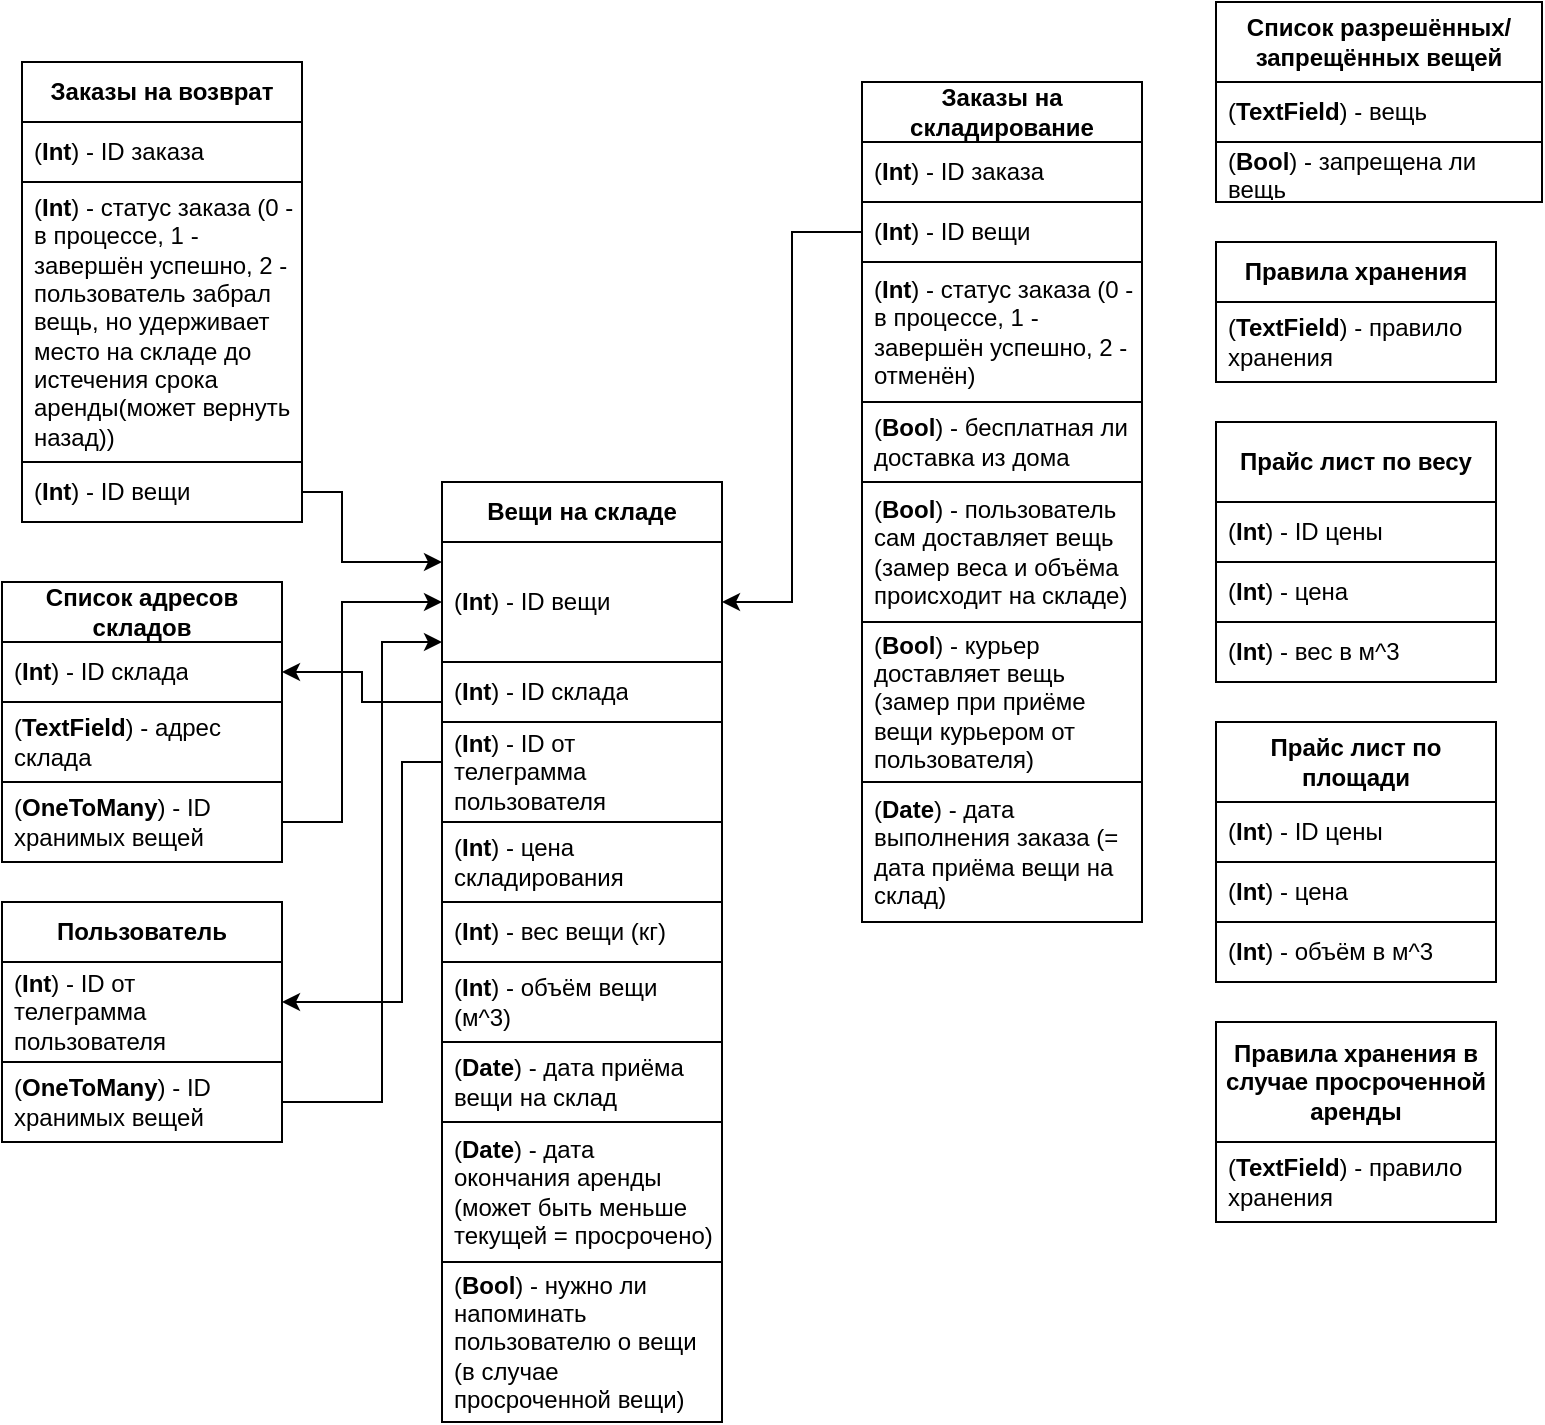 <mxfile version="21.1.8" type="device">
  <diagram name="Страница 1" id="IYuofYAV35N6Pfbsb4mP">
    <mxGraphModel dx="1434" dy="764" grid="1" gridSize="10" guides="1" tooltips="1" connect="1" arrows="1" fold="1" page="1" pageScale="1" pageWidth="827" pageHeight="1169" math="0" shadow="0">
      <root>
        <mxCell id="0" />
        <mxCell id="1" parent="0" />
        <mxCell id="j553oRrZzLS4tXIxk9rH-1" value="&lt;b&gt;Пользователь&lt;/b&gt;" style="swimlane;fontStyle=0;childLayout=stackLayout;horizontal=1;startSize=30;horizontalStack=0;resizeParent=1;resizeParentMax=0;resizeLast=0;collapsible=1;marginBottom=0;whiteSpace=wrap;html=1;" vertex="1" parent="1">
          <mxGeometry x="30" y="450" width="140" height="120" as="geometry" />
        </mxCell>
        <mxCell id="j553oRrZzLS4tXIxk9rH-2" value="(&lt;b&gt;Int&lt;/b&gt;) - ID от телеграмма пользователя" style="text;strokeColor=default;fillColor=none;align=left;verticalAlign=middle;spacingLeft=4;spacingRight=4;overflow=hidden;points=[[0,0.5],[1,0.5]];portConstraint=eastwest;rotatable=0;whiteSpace=wrap;html=1;" vertex="1" parent="j553oRrZzLS4tXIxk9rH-1">
          <mxGeometry y="30" width="140" height="50" as="geometry" />
        </mxCell>
        <mxCell id="j553oRrZzLS4tXIxk9rH-77" value="(&lt;b&gt;OneToMany&lt;/b&gt;) - ID хранимых вещей" style="text;strokeColor=default;fillColor=none;align=left;verticalAlign=middle;spacingLeft=4;spacingRight=4;overflow=hidden;points=[[0,0.5],[1,0.5]];portConstraint=eastwest;rotatable=0;whiteSpace=wrap;html=1;" vertex="1" parent="j553oRrZzLS4tXIxk9rH-1">
          <mxGeometry y="80" width="140" height="40" as="geometry" />
        </mxCell>
        <mxCell id="j553oRrZzLS4tXIxk9rH-6" value="&lt;b&gt;Правила хранения&lt;/b&gt;" style="swimlane;fontStyle=0;childLayout=stackLayout;horizontal=1;startSize=30;horizontalStack=0;resizeParent=1;resizeParentMax=0;resizeLast=0;collapsible=1;marginBottom=0;whiteSpace=wrap;html=1;" vertex="1" parent="1">
          <mxGeometry x="637" y="120" width="140" height="70" as="geometry" />
        </mxCell>
        <mxCell id="j553oRrZzLS4tXIxk9rH-7" value="(&lt;b&gt;TextField&lt;/b&gt;) - правило хранения" style="text;strokeColor=none;fillColor=none;align=left;verticalAlign=middle;spacingLeft=4;spacingRight=4;overflow=hidden;points=[[0,0.5],[1,0.5]];portConstraint=eastwest;rotatable=0;whiteSpace=wrap;html=1;" vertex="1" parent="j553oRrZzLS4tXIxk9rH-6">
          <mxGeometry y="30" width="140" height="40" as="geometry" />
        </mxCell>
        <mxCell id="j553oRrZzLS4tXIxk9rH-10" value="&lt;b&gt;Список разрешённых/запрещённых вещей&lt;/b&gt;&lt;span id=&quot;docs-internal-guid-b7a3c7dd-7fff-b70e-6793-cf2a021fd5f9&quot;&gt;&lt;/span&gt;&lt;span id=&quot;docs-internal-guid-b7a3c7dd-7fff-b70e-6793-cf2a021fd5f9&quot;&gt;&lt;/span&gt;" style="swimlane;fontStyle=0;childLayout=stackLayout;horizontal=1;startSize=40;horizontalStack=0;resizeParent=1;resizeParentMax=0;resizeLast=0;collapsible=1;marginBottom=0;whiteSpace=wrap;html=1;" vertex="1" parent="1">
          <mxGeometry x="637" width="163" height="100" as="geometry" />
        </mxCell>
        <mxCell id="j553oRrZzLS4tXIxk9rH-11" value="(&lt;b&gt;TextField&lt;/b&gt;) - вещь" style="text;strokeColor=default;fillColor=none;align=left;verticalAlign=middle;spacingLeft=4;spacingRight=4;overflow=hidden;points=[[0,0.5],[1,0.5]];portConstraint=eastwest;rotatable=0;whiteSpace=wrap;html=1;" vertex="1" parent="j553oRrZzLS4tXIxk9rH-10">
          <mxGeometry y="40" width="163" height="30" as="geometry" />
        </mxCell>
        <mxCell id="j553oRrZzLS4tXIxk9rH-12" value="(&lt;b&gt;Bool&lt;/b&gt;) - запрещена ли вещь" style="text;strokeColor=default;fillColor=none;align=left;verticalAlign=middle;spacingLeft=4;spacingRight=4;overflow=hidden;points=[[0,0.5],[1,0.5]];portConstraint=eastwest;rotatable=0;whiteSpace=wrap;html=1;" vertex="1" parent="j553oRrZzLS4tXIxk9rH-10">
          <mxGeometry y="70" width="163" height="30" as="geometry" />
        </mxCell>
        <mxCell id="j553oRrZzLS4tXIxk9rH-14" value="&lt;b&gt;Список адресов складов&lt;/b&gt;" style="swimlane;fontStyle=0;childLayout=stackLayout;horizontal=1;startSize=30;horizontalStack=0;resizeParent=1;resizeParentMax=0;resizeLast=0;collapsible=1;marginBottom=0;whiteSpace=wrap;html=1;" vertex="1" parent="1">
          <mxGeometry x="30" y="290" width="140" height="140" as="geometry" />
        </mxCell>
        <mxCell id="j553oRrZzLS4tXIxk9rH-15" value="(&lt;b&gt;Int&lt;/b&gt;) - ID склада" style="text;strokeColor=default;fillColor=none;align=left;verticalAlign=middle;spacingLeft=4;spacingRight=4;overflow=hidden;points=[[0,0.5],[1,0.5]];portConstraint=eastwest;rotatable=0;whiteSpace=wrap;html=1;" vertex="1" parent="j553oRrZzLS4tXIxk9rH-14">
          <mxGeometry y="30" width="140" height="30" as="geometry" />
        </mxCell>
        <mxCell id="j553oRrZzLS4tXIxk9rH-16" value="(&lt;b&gt;TextField&lt;/b&gt;) - адрес склада" style="text;strokeColor=default;fillColor=none;align=left;verticalAlign=middle;spacingLeft=4;spacingRight=4;overflow=hidden;points=[[0,0.5],[1,0.5]];portConstraint=eastwest;rotatable=0;whiteSpace=wrap;html=1;" vertex="1" parent="j553oRrZzLS4tXIxk9rH-14">
          <mxGeometry y="60" width="140" height="40" as="geometry" />
        </mxCell>
        <mxCell id="j553oRrZzLS4tXIxk9rH-76" value="(&lt;b&gt;OneToMany&lt;/b&gt;) - ID хранимых вещей" style="text;strokeColor=default;fillColor=none;align=left;verticalAlign=middle;spacingLeft=4;spacingRight=4;overflow=hidden;points=[[0,0.5],[1,0.5]];portConstraint=eastwest;rotatable=0;whiteSpace=wrap;html=1;" vertex="1" parent="j553oRrZzLS4tXIxk9rH-14">
          <mxGeometry y="100" width="140" height="40" as="geometry" />
        </mxCell>
        <mxCell id="j553oRrZzLS4tXIxk9rH-18" value="&lt;b&gt;Заказы на складирование&lt;/b&gt;" style="swimlane;fontStyle=0;childLayout=stackLayout;horizontal=1;startSize=30;horizontalStack=0;resizeParent=1;resizeParentMax=0;resizeLast=0;collapsible=1;marginBottom=0;whiteSpace=wrap;html=1;" vertex="1" parent="1">
          <mxGeometry x="460" y="40" width="140" height="420" as="geometry" />
        </mxCell>
        <mxCell id="j553oRrZzLS4tXIxk9rH-19" value="(&lt;b&gt;Int&lt;/b&gt;) - ID заказа" style="text;strokeColor=default;fillColor=none;align=left;verticalAlign=middle;spacingLeft=4;spacingRight=4;overflow=hidden;points=[[0,0.5],[1,0.5]];portConstraint=eastwest;rotatable=0;whiteSpace=wrap;html=1;" vertex="1" parent="j553oRrZzLS4tXIxk9rH-18">
          <mxGeometry y="30" width="140" height="30" as="geometry" />
        </mxCell>
        <mxCell id="j553oRrZzLS4tXIxk9rH-73" value="(&lt;b&gt;Int&lt;/b&gt;) - ID вещи" style="text;strokeColor=default;fillColor=none;align=left;verticalAlign=middle;spacingLeft=4;spacingRight=4;overflow=hidden;points=[[0,0.5],[1,0.5]];portConstraint=eastwest;rotatable=0;whiteSpace=wrap;html=1;" vertex="1" parent="j553oRrZzLS4tXIxk9rH-18">
          <mxGeometry y="60" width="140" height="30" as="geometry" />
        </mxCell>
        <mxCell id="j553oRrZzLS4tXIxk9rH-33" value="(&lt;b&gt;Int&lt;/b&gt;) - статус заказа (0 - в процессе, 1 - завершён успешно, 2 - отменён)" style="text;strokeColor=default;fillColor=none;align=left;verticalAlign=middle;spacingLeft=4;spacingRight=4;overflow=hidden;points=[[0,0.5],[1,0.5]];portConstraint=eastwest;rotatable=0;whiteSpace=wrap;html=1;" vertex="1" parent="j553oRrZzLS4tXIxk9rH-18">
          <mxGeometry y="90" width="140" height="70" as="geometry" />
        </mxCell>
        <mxCell id="j553oRrZzLS4tXIxk9rH-21" value="(&lt;b&gt;Bool&lt;/b&gt;) - бесплатная ли доставка из дома" style="text;strokeColor=default;fillColor=none;align=left;verticalAlign=middle;spacingLeft=4;spacingRight=4;overflow=hidden;points=[[0,0.5],[1,0.5]];portConstraint=eastwest;rotatable=0;whiteSpace=wrap;html=1;" vertex="1" parent="j553oRrZzLS4tXIxk9rH-18">
          <mxGeometry y="160" width="140" height="40" as="geometry" />
        </mxCell>
        <mxCell id="j553oRrZzLS4tXIxk9rH-43" value="(&lt;b&gt;Bool&lt;/b&gt;) - пользователь сам доставляет вещь (замер веса и объёма происходит на складе)" style="text;strokeColor=default;fillColor=none;align=left;verticalAlign=middle;spacingLeft=4;spacingRight=4;overflow=hidden;points=[[0,0.5],[1,0.5]];portConstraint=eastwest;rotatable=0;whiteSpace=wrap;html=1;" vertex="1" parent="j553oRrZzLS4tXIxk9rH-18">
          <mxGeometry y="200" width="140" height="70" as="geometry" />
        </mxCell>
        <mxCell id="j553oRrZzLS4tXIxk9rH-44" value="(&lt;b&gt;Bool&lt;/b&gt;) - курьер доставляет вещь (замер при приёме вещи курьером от пользователя)" style="text;strokeColor=default;fillColor=none;align=left;verticalAlign=middle;spacingLeft=4;spacingRight=4;overflow=hidden;points=[[0,0.5],[1,0.5]];portConstraint=eastwest;rotatable=0;whiteSpace=wrap;html=1;" vertex="1" parent="j553oRrZzLS4tXIxk9rH-18">
          <mxGeometry y="270" width="140" height="80" as="geometry" />
        </mxCell>
        <mxCell id="j553oRrZzLS4tXIxk9rH-59" value="(&lt;b&gt;Date&lt;/b&gt;) - дата выполнения заказа (= дата приёма вещи на склад)" style="text;strokeColor=default;fillColor=none;align=left;verticalAlign=middle;spacingLeft=4;spacingRight=4;overflow=hidden;points=[[0,0.5],[1,0.5]];portConstraint=eastwest;rotatable=0;whiteSpace=wrap;html=1;" vertex="1" parent="j553oRrZzLS4tXIxk9rH-18">
          <mxGeometry y="350" width="140" height="70" as="geometry" />
        </mxCell>
        <mxCell id="j553oRrZzLS4tXIxk9rH-22" value="&lt;b&gt;Заказы на возврат&lt;/b&gt;" style="swimlane;fontStyle=0;childLayout=stackLayout;horizontal=1;startSize=30;horizontalStack=0;resizeParent=1;resizeParentMax=0;resizeLast=0;collapsible=1;marginBottom=0;whiteSpace=wrap;html=1;" vertex="1" parent="1">
          <mxGeometry x="40" y="30" width="140" height="230" as="geometry" />
        </mxCell>
        <mxCell id="j553oRrZzLS4tXIxk9rH-63" value="(&lt;b&gt;Int&lt;/b&gt;) - ID заказа" style="text;strokeColor=default;fillColor=none;align=left;verticalAlign=middle;spacingLeft=4;spacingRight=4;overflow=hidden;points=[[0,0.5],[1,0.5]];portConstraint=eastwest;rotatable=0;whiteSpace=wrap;html=1;" vertex="1" parent="j553oRrZzLS4tXIxk9rH-22">
          <mxGeometry y="30" width="140" height="30" as="geometry" />
        </mxCell>
        <mxCell id="j553oRrZzLS4tXIxk9rH-71" value="(&lt;b&gt;Int&lt;/b&gt;) - статус заказа (0 - в процессе, 1 - завершён успешно, 2 - пользователь забрал вещь, но удерживает место на складе до истечения срока аренды(может вернуть назад))" style="text;strokeColor=default;fillColor=none;align=left;verticalAlign=middle;spacingLeft=4;spacingRight=4;overflow=hidden;points=[[0,0.5],[1,0.5]];portConstraint=eastwest;rotatable=0;whiteSpace=wrap;html=1;" vertex="1" parent="j553oRrZzLS4tXIxk9rH-22">
          <mxGeometry y="60" width="140" height="140" as="geometry" />
        </mxCell>
        <mxCell id="j553oRrZzLS4tXIxk9rH-70" value="(&lt;b&gt;Int&lt;/b&gt;) - ID вещи" style="text;strokeColor=default;fillColor=none;align=left;verticalAlign=middle;spacingLeft=4;spacingRight=4;overflow=hidden;points=[[0,0.5],[1,0.5]];portConstraint=eastwest;rotatable=0;whiteSpace=wrap;html=1;" vertex="1" parent="j553oRrZzLS4tXIxk9rH-22">
          <mxGeometry y="200" width="140" height="30" as="geometry" />
        </mxCell>
        <mxCell id="j553oRrZzLS4tXIxk9rH-34" value="&lt;b&gt;Прайс лист по площади&lt;/b&gt;" style="swimlane;fontStyle=0;childLayout=stackLayout;horizontal=1;startSize=40;horizontalStack=0;resizeParent=1;resizeParentMax=0;resizeLast=0;collapsible=1;marginBottom=0;whiteSpace=wrap;html=1;" vertex="1" parent="1">
          <mxGeometry x="637" y="360" width="140" height="130" as="geometry" />
        </mxCell>
        <mxCell id="j553oRrZzLS4tXIxk9rH-35" value="(&lt;b&gt;Int&lt;/b&gt;) - ID цены" style="text;strokeColor=default;fillColor=none;align=left;verticalAlign=middle;spacingLeft=4;spacingRight=4;overflow=hidden;points=[[0,0.5],[1,0.5]];portConstraint=eastwest;rotatable=0;whiteSpace=wrap;html=1;" vertex="1" parent="j553oRrZzLS4tXIxk9rH-34">
          <mxGeometry y="40" width="140" height="30" as="geometry" />
        </mxCell>
        <mxCell id="j553oRrZzLS4tXIxk9rH-36" value="(&lt;b&gt;Int&lt;/b&gt;) - цена" style="text;strokeColor=default;fillColor=none;align=left;verticalAlign=middle;spacingLeft=4;spacingRight=4;overflow=hidden;points=[[0,0.5],[1,0.5]];portConstraint=eastwest;rotatable=0;whiteSpace=wrap;html=1;" vertex="1" parent="j553oRrZzLS4tXIxk9rH-34">
          <mxGeometry y="70" width="140" height="30" as="geometry" />
        </mxCell>
        <mxCell id="j553oRrZzLS4tXIxk9rH-37" value="(&lt;b&gt;Int&lt;/b&gt;) - объём в м^3" style="text;strokeColor=default;fillColor=none;align=left;verticalAlign=middle;spacingLeft=4;spacingRight=4;overflow=hidden;points=[[0,0.5],[1,0.5]];portConstraint=eastwest;rotatable=0;whiteSpace=wrap;html=1;" vertex="1" parent="j553oRrZzLS4tXIxk9rH-34">
          <mxGeometry y="100" width="140" height="30" as="geometry" />
        </mxCell>
        <mxCell id="j553oRrZzLS4tXIxk9rH-38" value="&lt;b&gt;Прайс лист по весу&lt;/b&gt;" style="swimlane;fontStyle=0;childLayout=stackLayout;horizontal=1;startSize=40;horizontalStack=0;resizeParent=1;resizeParentMax=0;resizeLast=0;collapsible=1;marginBottom=0;whiteSpace=wrap;html=1;" vertex="1" parent="1">
          <mxGeometry x="637" y="210" width="140" height="130" as="geometry" />
        </mxCell>
        <mxCell id="j553oRrZzLS4tXIxk9rH-39" value="(&lt;b&gt;Int&lt;/b&gt;) - ID цены" style="text;strokeColor=default;fillColor=none;align=left;verticalAlign=middle;spacingLeft=4;spacingRight=4;overflow=hidden;points=[[0,0.5],[1,0.5]];portConstraint=eastwest;rotatable=0;whiteSpace=wrap;html=1;" vertex="1" parent="j553oRrZzLS4tXIxk9rH-38">
          <mxGeometry y="40" width="140" height="30" as="geometry" />
        </mxCell>
        <mxCell id="j553oRrZzLS4tXIxk9rH-40" value="(&lt;b&gt;Int&lt;/b&gt;) - цена" style="text;strokeColor=default;fillColor=none;align=left;verticalAlign=middle;spacingLeft=4;spacingRight=4;overflow=hidden;points=[[0,0.5],[1,0.5]];portConstraint=eastwest;rotatable=0;whiteSpace=wrap;html=1;" vertex="1" parent="j553oRrZzLS4tXIxk9rH-38">
          <mxGeometry y="70" width="140" height="30" as="geometry" />
        </mxCell>
        <mxCell id="j553oRrZzLS4tXIxk9rH-41" value="(&lt;b&gt;Int&lt;/b&gt;) - вес в м^3" style="text;strokeColor=default;fillColor=none;align=left;verticalAlign=middle;spacingLeft=4;spacingRight=4;overflow=hidden;points=[[0,0.5],[1,0.5]];portConstraint=eastwest;rotatable=0;whiteSpace=wrap;html=1;" vertex="1" parent="j553oRrZzLS4tXIxk9rH-38">
          <mxGeometry y="100" width="140" height="30" as="geometry" />
        </mxCell>
        <mxCell id="j553oRrZzLS4tXIxk9rH-45" value="&lt;b&gt;Вещи на складе&lt;/b&gt;" style="swimlane;fontStyle=0;childLayout=stackLayout;horizontal=1;startSize=30;horizontalStack=0;resizeParent=1;resizeParentMax=0;resizeLast=0;collapsible=1;marginBottom=0;whiteSpace=wrap;html=1;" vertex="1" parent="1">
          <mxGeometry x="250" y="240" width="140" height="470" as="geometry" />
        </mxCell>
        <mxCell id="j553oRrZzLS4tXIxk9rH-55" value="(&lt;b&gt;Int&lt;/b&gt;) - ID вещи" style="text;strokeColor=default;fillColor=none;align=left;verticalAlign=middle;spacingLeft=4;spacingRight=4;overflow=hidden;points=[[0,0.5],[1,0.5]];portConstraint=eastwest;rotatable=0;whiteSpace=wrap;html=1;" vertex="1" parent="j553oRrZzLS4tXIxk9rH-45">
          <mxGeometry y="30" width="140" height="60" as="geometry" />
        </mxCell>
        <mxCell id="j553oRrZzLS4tXIxk9rH-49" value="(&lt;b&gt;Int&lt;/b&gt;) - ID склада" style="text;strokeColor=default;fillColor=none;align=left;verticalAlign=middle;spacingLeft=4;spacingRight=4;overflow=hidden;points=[[0,0.5],[1,0.5]];portConstraint=eastwest;rotatable=0;whiteSpace=wrap;html=1;" vertex="1" parent="j553oRrZzLS4tXIxk9rH-45">
          <mxGeometry y="90" width="140" height="30" as="geometry" />
        </mxCell>
        <mxCell id="j553oRrZzLS4tXIxk9rH-51" value="(&lt;b&gt;Int&lt;/b&gt;) - ID от телеграмма пользователя" style="text;strokeColor=default;fillColor=none;align=left;verticalAlign=middle;spacingLeft=4;spacingRight=4;overflow=hidden;points=[[0,0.5],[1,0.5]];portConstraint=eastwest;rotatable=0;whiteSpace=wrap;html=1;" vertex="1" parent="j553oRrZzLS4tXIxk9rH-45">
          <mxGeometry y="120" width="140" height="50" as="geometry" />
        </mxCell>
        <mxCell id="j553oRrZzLS4tXIxk9rH-75" value="(&lt;b&gt;Int&lt;/b&gt;) - цена складирования" style="text;strokeColor=default;fillColor=none;align=left;verticalAlign=middle;spacingLeft=4;spacingRight=4;overflow=hidden;points=[[0,0.5],[1,0.5]];portConstraint=eastwest;rotatable=0;whiteSpace=wrap;html=1;" vertex="1" parent="j553oRrZzLS4tXIxk9rH-45">
          <mxGeometry y="170" width="140" height="40" as="geometry" />
        </mxCell>
        <mxCell id="j553oRrZzLS4tXIxk9rH-53" value="(&lt;b&gt;Int&lt;/b&gt;) - вес вещи (кг)" style="text;strokeColor=default;fillColor=none;align=left;verticalAlign=middle;spacingLeft=4;spacingRight=4;overflow=hidden;points=[[0,0.5],[1,0.5]];portConstraint=eastwest;rotatable=0;whiteSpace=wrap;html=1;" vertex="1" parent="j553oRrZzLS4tXIxk9rH-45">
          <mxGeometry y="210" width="140" height="30" as="geometry" />
        </mxCell>
        <mxCell id="j553oRrZzLS4tXIxk9rH-54" value="(&lt;b&gt;Int&lt;/b&gt;) - объём вещи (м^3)" style="text;strokeColor=default;fillColor=none;align=left;verticalAlign=middle;spacingLeft=4;spacingRight=4;overflow=hidden;points=[[0,0.5],[1,0.5]];portConstraint=eastwest;rotatable=0;whiteSpace=wrap;html=1;" vertex="1" parent="j553oRrZzLS4tXIxk9rH-45">
          <mxGeometry y="240" width="140" height="40" as="geometry" />
        </mxCell>
        <mxCell id="j553oRrZzLS4tXIxk9rH-57" value="(&lt;b&gt;Date&lt;/b&gt;) - дата приёма вещи на склад" style="text;strokeColor=default;fillColor=none;align=left;verticalAlign=middle;spacingLeft=4;spacingRight=4;overflow=hidden;points=[[0,0.5],[1,0.5]];portConstraint=eastwest;rotatable=0;whiteSpace=wrap;html=1;" vertex="1" parent="j553oRrZzLS4tXIxk9rH-45">
          <mxGeometry y="280" width="140" height="40" as="geometry" />
        </mxCell>
        <mxCell id="j553oRrZzLS4tXIxk9rH-58" value="(&lt;b&gt;Date&lt;/b&gt;) - дата окончания аренды (может быть меньше текущей = просрочено)" style="text;strokeColor=default;fillColor=none;align=left;verticalAlign=middle;spacingLeft=4;spacingRight=4;overflow=hidden;points=[[0,0.5],[1,0.5]];portConstraint=eastwest;rotatable=0;whiteSpace=wrap;html=1;" vertex="1" parent="j553oRrZzLS4tXIxk9rH-45">
          <mxGeometry y="320" width="140" height="70" as="geometry" />
        </mxCell>
        <mxCell id="j553oRrZzLS4tXIxk9rH-62" value="(&lt;b&gt;Bool&lt;/b&gt;) - нужно ли напоминать пользователю о вещи (в случае просроченной вещи)" style="text;strokeColor=default;fillColor=none;align=left;verticalAlign=middle;spacingLeft=4;spacingRight=4;overflow=hidden;points=[[0,0.5],[1,0.5]];portConstraint=eastwest;rotatable=0;whiteSpace=wrap;html=1;" vertex="1" parent="j553oRrZzLS4tXIxk9rH-45">
          <mxGeometry y="390" width="140" height="80" as="geometry" />
        </mxCell>
        <mxCell id="j553oRrZzLS4tXIxk9rH-50" style="edgeStyle=orthogonalEdgeStyle;rounded=0;orthogonalLoop=1;jettySize=auto;html=1;" edge="1" parent="1" source="j553oRrZzLS4tXIxk9rH-49" target="j553oRrZzLS4tXIxk9rH-15">
          <mxGeometry relative="1" as="geometry">
            <Array as="points">
              <mxPoint x="210" y="350" />
              <mxPoint x="210" y="335" />
            </Array>
          </mxGeometry>
        </mxCell>
        <mxCell id="j553oRrZzLS4tXIxk9rH-52" style="edgeStyle=orthogonalEdgeStyle;rounded=0;orthogonalLoop=1;jettySize=auto;html=1;" edge="1" parent="1" source="j553oRrZzLS4tXIxk9rH-51" target="j553oRrZzLS4tXIxk9rH-2">
          <mxGeometry relative="1" as="geometry">
            <Array as="points">
              <mxPoint x="230" y="380" />
              <mxPoint x="230" y="500" />
            </Array>
          </mxGeometry>
        </mxCell>
        <mxCell id="j553oRrZzLS4tXIxk9rH-60" value="&lt;b&gt;Правила хранения в случае просроченной аренды&lt;/b&gt;" style="swimlane;fontStyle=0;childLayout=stackLayout;horizontal=1;startSize=60;horizontalStack=0;resizeParent=1;resizeParentMax=0;resizeLast=0;collapsible=1;marginBottom=0;whiteSpace=wrap;html=1;" vertex="1" parent="1">
          <mxGeometry x="637" y="510" width="140" height="100" as="geometry" />
        </mxCell>
        <mxCell id="j553oRrZzLS4tXIxk9rH-61" value="(&lt;b&gt;TextField&lt;/b&gt;) - правило хранения" style="text;strokeColor=none;fillColor=none;align=left;verticalAlign=middle;spacingLeft=4;spacingRight=4;overflow=hidden;points=[[0,0.5],[1,0.5]];portConstraint=eastwest;rotatable=0;whiteSpace=wrap;html=1;" vertex="1" parent="j553oRrZzLS4tXIxk9rH-60">
          <mxGeometry y="60" width="140" height="40" as="geometry" />
        </mxCell>
        <mxCell id="j553oRrZzLS4tXIxk9rH-72" style="edgeStyle=orthogonalEdgeStyle;rounded=0;orthogonalLoop=1;jettySize=auto;html=1;" edge="1" parent="1" source="j553oRrZzLS4tXIxk9rH-70" target="j553oRrZzLS4tXIxk9rH-55">
          <mxGeometry relative="1" as="geometry">
            <Array as="points">
              <mxPoint x="200" y="245" />
              <mxPoint x="200" y="280" />
            </Array>
          </mxGeometry>
        </mxCell>
        <mxCell id="j553oRrZzLS4tXIxk9rH-74" style="edgeStyle=orthogonalEdgeStyle;rounded=0;orthogonalLoop=1;jettySize=auto;html=1;" edge="1" parent="1" source="j553oRrZzLS4tXIxk9rH-73" target="j553oRrZzLS4tXIxk9rH-55">
          <mxGeometry relative="1" as="geometry" />
        </mxCell>
        <mxCell id="j553oRrZzLS4tXIxk9rH-78" style="edgeStyle=orthogonalEdgeStyle;rounded=0;orthogonalLoop=1;jettySize=auto;html=1;" edge="1" parent="1" source="j553oRrZzLS4tXIxk9rH-77" target="j553oRrZzLS4tXIxk9rH-55">
          <mxGeometry relative="1" as="geometry">
            <Array as="points">
              <mxPoint x="220" y="550" />
              <mxPoint x="220" y="320" />
            </Array>
          </mxGeometry>
        </mxCell>
        <mxCell id="j553oRrZzLS4tXIxk9rH-79" style="edgeStyle=orthogonalEdgeStyle;rounded=0;orthogonalLoop=1;jettySize=auto;html=1;" edge="1" parent="1" source="j553oRrZzLS4tXIxk9rH-76" target="j553oRrZzLS4tXIxk9rH-55">
          <mxGeometry relative="1" as="geometry">
            <Array as="points">
              <mxPoint x="200" y="410" />
              <mxPoint x="200" y="300" />
            </Array>
          </mxGeometry>
        </mxCell>
      </root>
    </mxGraphModel>
  </diagram>
</mxfile>
